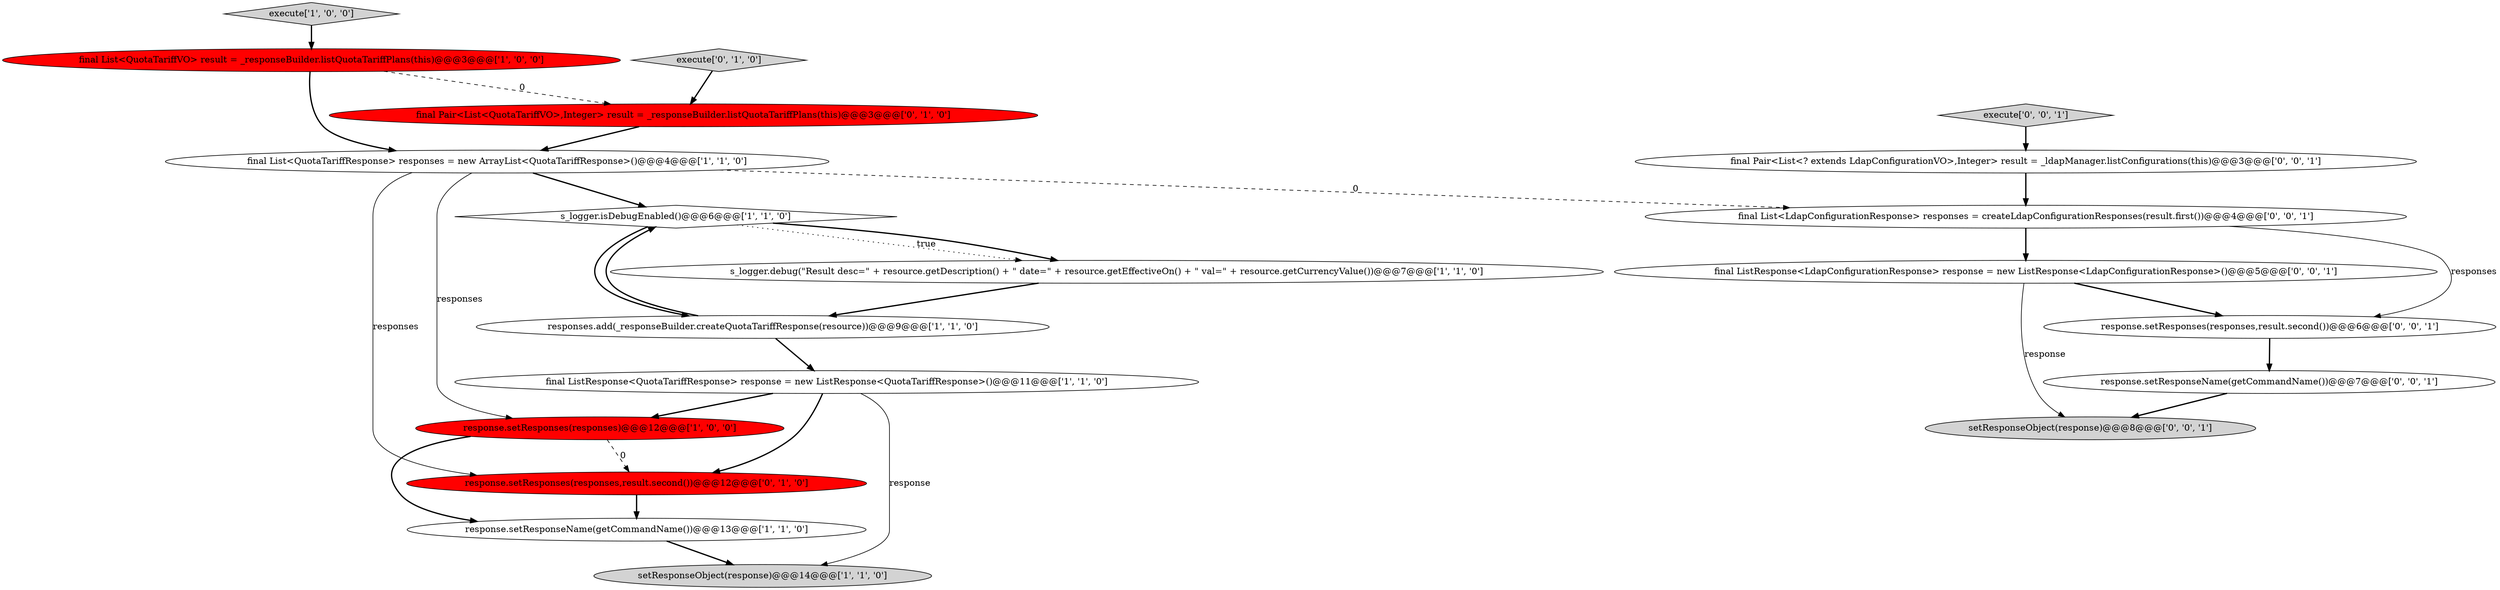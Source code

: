 digraph {
1 [style = filled, label = "response.setResponseName(getCommandName())@@@13@@@['1', '1', '0']", fillcolor = white, shape = ellipse image = "AAA0AAABBB1BBB"];
15 [style = filled, label = "final ListResponse<LdapConfigurationResponse> response = new ListResponse<LdapConfigurationResponse>()@@@5@@@['0', '0', '1']", fillcolor = white, shape = ellipse image = "AAA0AAABBB3BBB"];
16 [style = filled, label = "response.setResponseName(getCommandName())@@@7@@@['0', '0', '1']", fillcolor = white, shape = ellipse image = "AAA0AAABBB3BBB"];
10 [style = filled, label = "response.setResponses(responses,result.second())@@@12@@@['0', '1', '0']", fillcolor = red, shape = ellipse image = "AAA1AAABBB2BBB"];
0 [style = filled, label = "setResponseObject(response)@@@14@@@['1', '1', '0']", fillcolor = lightgray, shape = ellipse image = "AAA0AAABBB1BBB"];
17 [style = filled, label = "final List<LdapConfigurationResponse> responses = createLdapConfigurationResponses(result.first())@@@4@@@['0', '0', '1']", fillcolor = white, shape = ellipse image = "AAA0AAABBB3BBB"];
2 [style = filled, label = "final ListResponse<QuotaTariffResponse> response = new ListResponse<QuotaTariffResponse>()@@@11@@@['1', '1', '0']", fillcolor = white, shape = ellipse image = "AAA0AAABBB1BBB"];
3 [style = filled, label = "final List<QuotaTariffVO> result = _responseBuilder.listQuotaTariffPlans(this)@@@3@@@['1', '0', '0']", fillcolor = red, shape = ellipse image = "AAA1AAABBB1BBB"];
9 [style = filled, label = "execute['1', '0', '0']", fillcolor = lightgray, shape = diamond image = "AAA0AAABBB1BBB"];
18 [style = filled, label = "response.setResponses(responses,result.second())@@@6@@@['0', '0', '1']", fillcolor = white, shape = ellipse image = "AAA0AAABBB3BBB"];
7 [style = filled, label = "responses.add(_responseBuilder.createQuotaTariffResponse(resource))@@@9@@@['1', '1', '0']", fillcolor = white, shape = ellipse image = "AAA0AAABBB1BBB"];
11 [style = filled, label = "final Pair<List<QuotaTariffVO>,Integer> result = _responseBuilder.listQuotaTariffPlans(this)@@@3@@@['0', '1', '0']", fillcolor = red, shape = ellipse image = "AAA1AAABBB2BBB"];
8 [style = filled, label = "response.setResponses(responses)@@@12@@@['1', '0', '0']", fillcolor = red, shape = ellipse image = "AAA1AAABBB1BBB"];
14 [style = filled, label = "final Pair<List<? extends LdapConfigurationVO>,Integer> result = _ldapManager.listConfigurations(this)@@@3@@@['0', '0', '1']", fillcolor = white, shape = ellipse image = "AAA0AAABBB3BBB"];
19 [style = filled, label = "setResponseObject(response)@@@8@@@['0', '0', '1']", fillcolor = lightgray, shape = ellipse image = "AAA0AAABBB3BBB"];
5 [style = filled, label = "s_logger.debug(\"Result desc=\" + resource.getDescription() + \" date=\" + resource.getEffectiveOn() + \" val=\" + resource.getCurrencyValue())@@@7@@@['1', '1', '0']", fillcolor = white, shape = ellipse image = "AAA0AAABBB1BBB"];
13 [style = filled, label = "execute['0', '0', '1']", fillcolor = lightgray, shape = diamond image = "AAA0AAABBB3BBB"];
4 [style = filled, label = "s_logger.isDebugEnabled()@@@6@@@['1', '1', '0']", fillcolor = white, shape = diamond image = "AAA0AAABBB1BBB"];
6 [style = filled, label = "final List<QuotaTariffResponse> responses = new ArrayList<QuotaTariffResponse>()@@@4@@@['1', '1', '0']", fillcolor = white, shape = ellipse image = "AAA0AAABBB1BBB"];
12 [style = filled, label = "execute['0', '1', '0']", fillcolor = lightgray, shape = diamond image = "AAA0AAABBB2BBB"];
4->5 [style = dotted, label="true"];
17->18 [style = solid, label="responses"];
6->8 [style = solid, label="responses"];
8->10 [style = dashed, label="0"];
11->6 [style = bold, label=""];
12->11 [style = bold, label=""];
3->6 [style = bold, label=""];
14->17 [style = bold, label=""];
6->10 [style = solid, label="responses"];
6->17 [style = dashed, label="0"];
1->0 [style = bold, label=""];
7->4 [style = bold, label=""];
16->19 [style = bold, label=""];
2->10 [style = bold, label=""];
2->0 [style = solid, label="response"];
15->18 [style = bold, label=""];
4->7 [style = bold, label=""];
8->1 [style = bold, label=""];
6->4 [style = bold, label=""];
15->19 [style = solid, label="response"];
7->2 [style = bold, label=""];
17->15 [style = bold, label=""];
9->3 [style = bold, label=""];
5->7 [style = bold, label=""];
10->1 [style = bold, label=""];
4->5 [style = bold, label=""];
13->14 [style = bold, label=""];
3->11 [style = dashed, label="0"];
2->8 [style = bold, label=""];
18->16 [style = bold, label=""];
}
